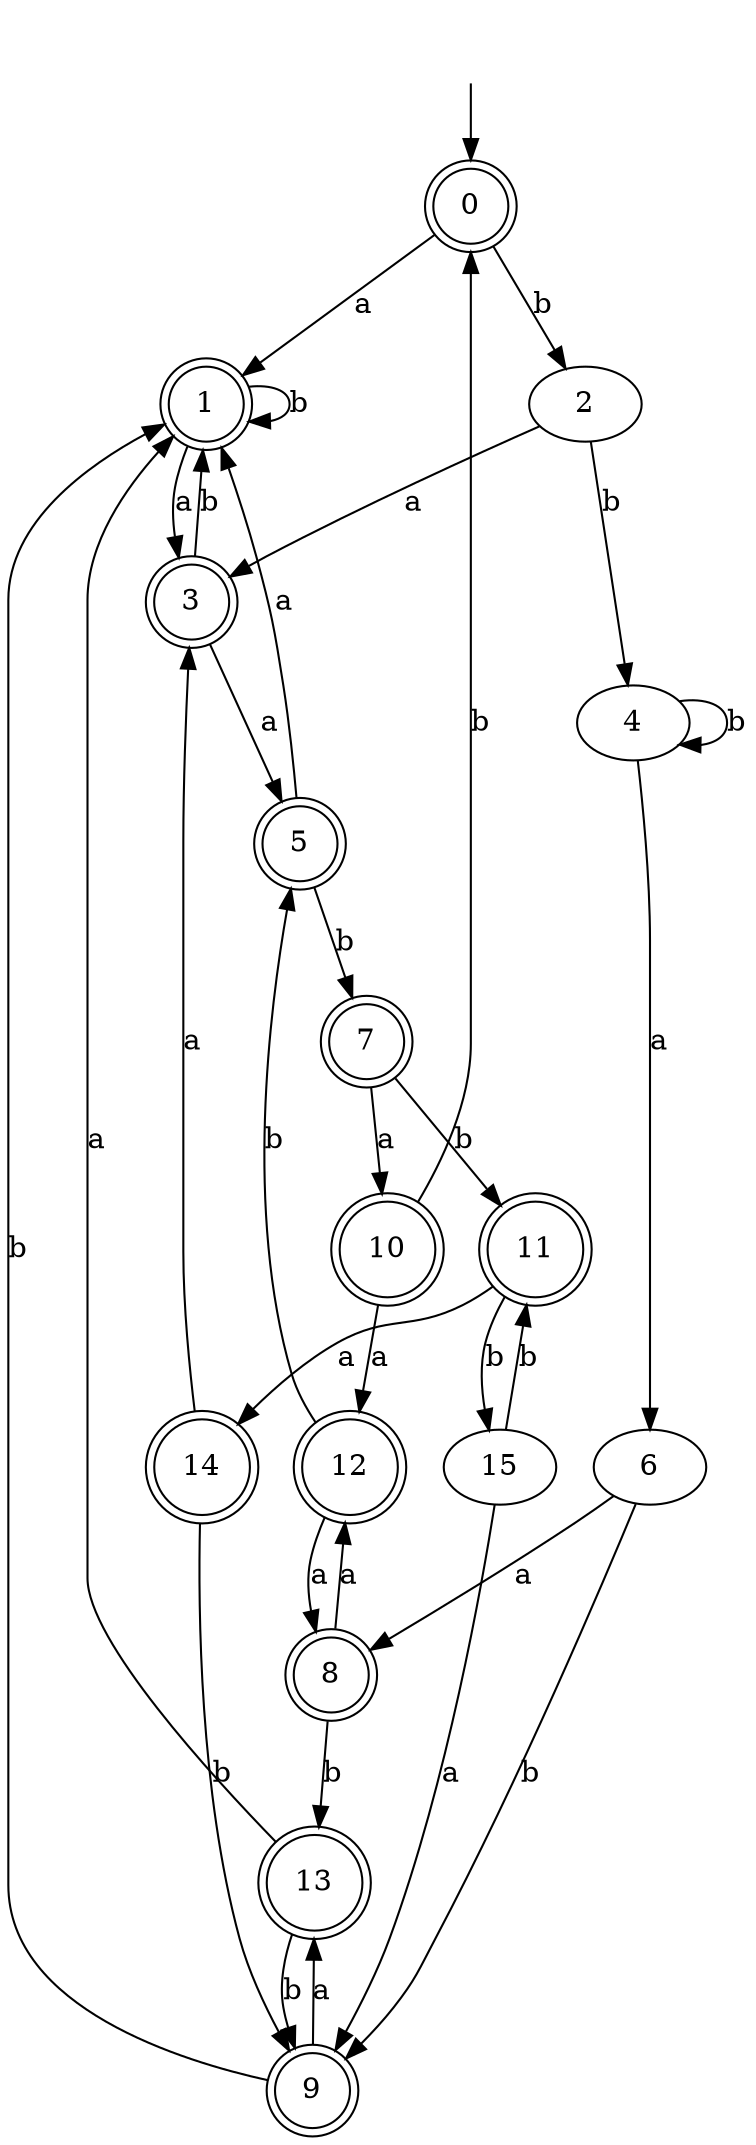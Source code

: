 digraph RandomDFA {
  __start0 [label="", shape=none];
  __start0 -> 0 [label=""];
  0 [shape=circle] [shape=doublecircle]
  0 -> 1 [label="a"]
  0 -> 2 [label="b"]
  1 [shape=doublecircle]
  1 -> 3 [label="a"]
  1 -> 1 [label="b"]
  2
  2 -> 3 [label="a"]
  2 -> 4 [label="b"]
  3 [shape=doublecircle]
  3 -> 5 [label="a"]
  3 -> 1 [label="b"]
  4
  4 -> 6 [label="a"]
  4 -> 4 [label="b"]
  5 [shape=doublecircle]
  5 -> 1 [label="a"]
  5 -> 7 [label="b"]
  6
  6 -> 8 [label="a"]
  6 -> 9 [label="b"]
  7 [shape=doublecircle]
  7 -> 10 [label="a"]
  7 -> 11 [label="b"]
  8 [shape=doublecircle]
  8 -> 12 [label="a"]
  8 -> 13 [label="b"]
  9 [shape=doublecircle]
  9 -> 13 [label="a"]
  9 -> 1 [label="b"]
  10 [shape=doublecircle]
  10 -> 12 [label="a"]
  10 -> 0 [label="b"]
  11 [shape=doublecircle]
  11 -> 14 [label="a"]
  11 -> 15 [label="b"]
  12 [shape=doublecircle]
  12 -> 8 [label="a"]
  12 -> 5 [label="b"]
  13 [shape=doublecircle]
  13 -> 1 [label="a"]
  13 -> 9 [label="b"]
  14 [shape=doublecircle]
  14 -> 3 [label="a"]
  14 -> 9 [label="b"]
  15
  15 -> 9 [label="a"]
  15 -> 11 [label="b"]
}
